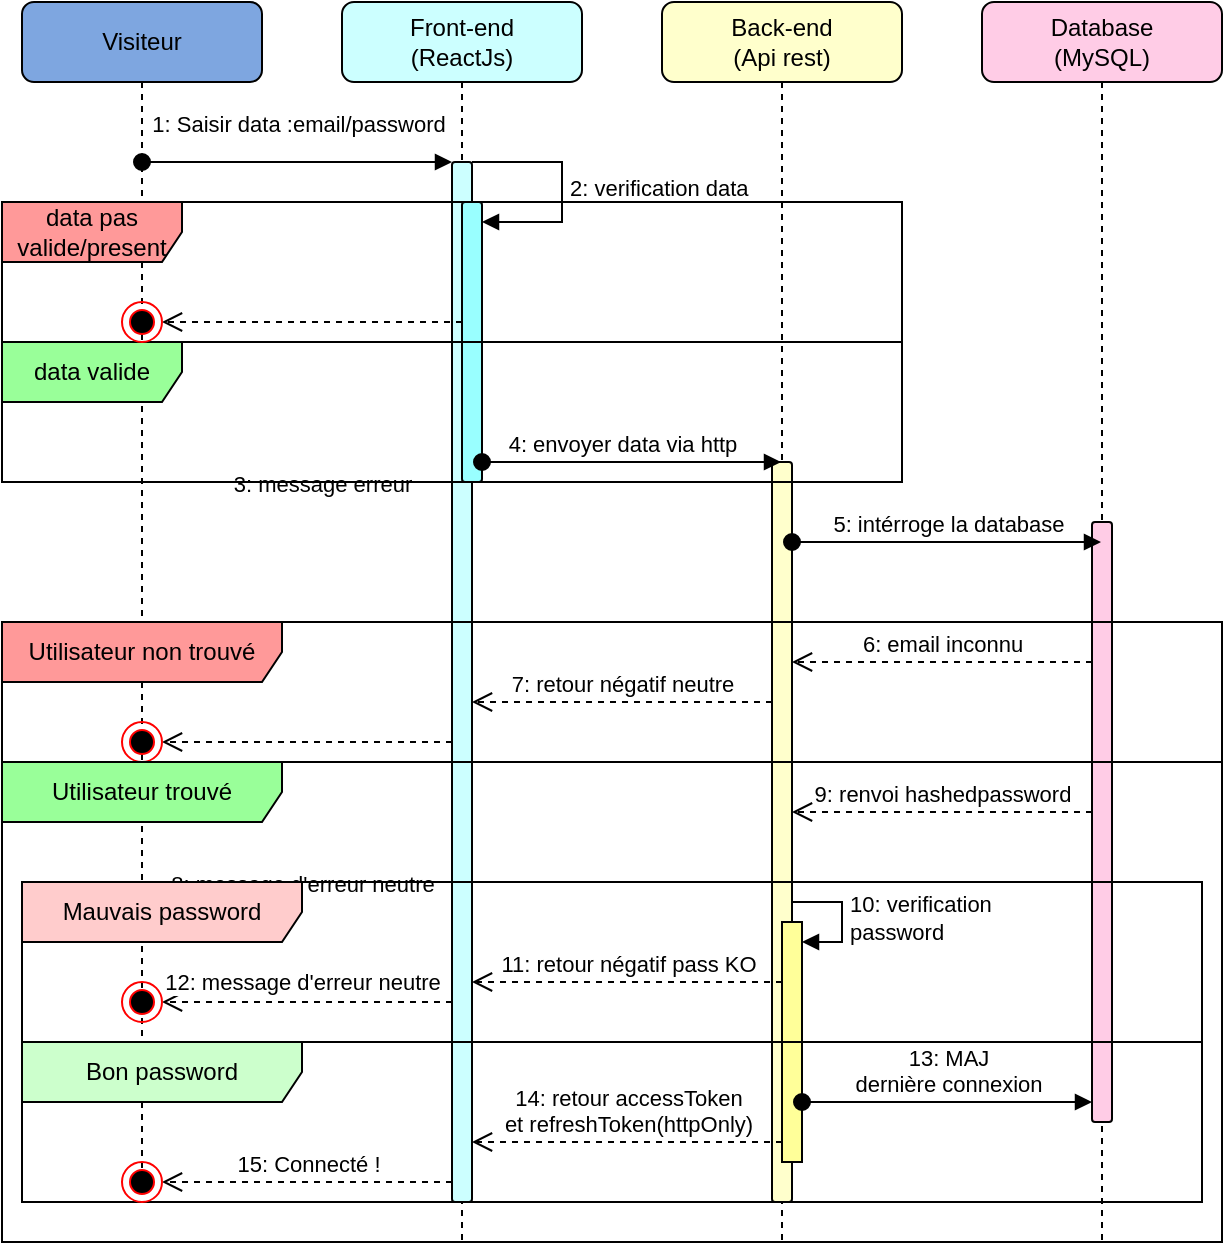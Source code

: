 <mxfile version="21.3.3" type="device">
  <diagram id="wTKH4uJkxPix1pc2kSFU" name="Page-1">
    <mxGraphModel dx="1195" dy="630" grid="0" gridSize="10" guides="1" tooltips="1" connect="1" arrows="1" fold="1" page="1" pageScale="1" pageWidth="850" pageHeight="1100" background="none" math="0" shadow="0">
      <root>
        <mxCell id="0" />
        <mxCell id="1" parent="0" />
        <mxCell id="S3GTdNxjV2BcfVh8WNp0-3" value="Visiteur" style="shape=umlLifeline;perimeter=lifelinePerimeter;whiteSpace=wrap;html=1;container=1;dropTarget=0;collapsible=0;recursiveResize=0;outlineConnect=0;portConstraint=eastwest;newEdgeStyle={&quot;edgeStyle&quot;:&quot;elbowEdgeStyle&quot;,&quot;elbow&quot;:&quot;vertical&quot;,&quot;curved&quot;:0,&quot;rounded&quot;:0};size=40;rounded=1;fillColor=#7EA6E0;" vertex="1" parent="1">
          <mxGeometry x="40" y="40" width="120" height="590" as="geometry" />
        </mxCell>
        <mxCell id="S3GTdNxjV2BcfVh8WNp0-6" value="Front-end&lt;br&gt;(ReactJs)" style="shape=umlLifeline;perimeter=lifelinePerimeter;whiteSpace=wrap;html=1;container=1;dropTarget=0;collapsible=0;recursiveResize=0;outlineConnect=0;portConstraint=eastwest;newEdgeStyle={&quot;edgeStyle&quot;:&quot;elbowEdgeStyle&quot;,&quot;elbow&quot;:&quot;vertical&quot;,&quot;curved&quot;:0,&quot;rounded&quot;:0};size=40;rounded=1;fillColor=#CCFFFF;" vertex="1" parent="1">
          <mxGeometry x="200" y="40" width="120" height="620" as="geometry" />
        </mxCell>
        <mxCell id="S3GTdNxjV2BcfVh8WNp0-15" value="" style="html=1;points=[];perimeter=orthogonalPerimeter;outlineConnect=0;targetShapes=umlLifeline;portConstraint=eastwest;newEdgeStyle={&quot;edgeStyle&quot;:&quot;elbowEdgeStyle&quot;,&quot;elbow&quot;:&quot;vertical&quot;,&quot;curved&quot;:0,&quot;rounded&quot;:0};fillColor=#CCFFFF;rounded=1;" vertex="1" parent="S3GTdNxjV2BcfVh8WNp0-6">
          <mxGeometry x="55" y="80" width="10" height="520" as="geometry" />
        </mxCell>
        <mxCell id="S3GTdNxjV2BcfVh8WNp0-28" value="" style="html=1;points=[];perimeter=orthogonalPerimeter;outlineConnect=0;targetShapes=umlLifeline;portConstraint=eastwest;newEdgeStyle={&quot;edgeStyle&quot;:&quot;elbowEdgeStyle&quot;,&quot;elbow&quot;:&quot;vertical&quot;,&quot;curved&quot;:0,&quot;rounded&quot;:0};fillColor=#99FFFF;rounded=1;" vertex="1" parent="S3GTdNxjV2BcfVh8WNp0-6">
          <mxGeometry x="60" y="100" width="10" height="140" as="geometry" />
        </mxCell>
        <mxCell id="S3GTdNxjV2BcfVh8WNp0-29" value="2: verification data" style="html=1;align=left;spacingLeft=2;endArrow=block;rounded=1;edgeStyle=orthogonalEdgeStyle;curved=0;rounded=0;" edge="1" target="S3GTdNxjV2BcfVh8WNp0-28" parent="S3GTdNxjV2BcfVh8WNp0-6">
          <mxGeometry relative="1" as="geometry">
            <mxPoint x="65" y="80" as="sourcePoint" />
            <Array as="points">
              <mxPoint x="110" y="80" />
              <mxPoint x="110" y="110" />
            </Array>
          </mxGeometry>
        </mxCell>
        <mxCell id="S3GTdNxjV2BcfVh8WNp0-7" value="Back-end&lt;br&gt;(Api rest)" style="shape=umlLifeline;perimeter=lifelinePerimeter;whiteSpace=wrap;html=1;container=1;dropTarget=0;collapsible=0;recursiveResize=0;outlineConnect=0;portConstraint=eastwest;newEdgeStyle={&quot;edgeStyle&quot;:&quot;elbowEdgeStyle&quot;,&quot;elbow&quot;:&quot;vertical&quot;,&quot;curved&quot;:0,&quot;rounded&quot;:0};size=40;rounded=1;fillColor=#FFFFCC;" vertex="1" parent="1">
          <mxGeometry x="360" y="40" width="120" height="620" as="geometry" />
        </mxCell>
        <mxCell id="S3GTdNxjV2BcfVh8WNp0-35" value="" style="html=1;points=[];perimeter=orthogonalPerimeter;outlineConnect=0;targetShapes=umlLifeline;portConstraint=eastwest;newEdgeStyle={&quot;edgeStyle&quot;:&quot;elbowEdgeStyle&quot;,&quot;elbow&quot;:&quot;vertical&quot;,&quot;curved&quot;:0,&quot;rounded&quot;:0};fillColor=#FFFFCC;rounded=1;" vertex="1" parent="S3GTdNxjV2BcfVh8WNp0-7">
          <mxGeometry x="55" y="230" width="10" height="370" as="geometry" />
        </mxCell>
        <mxCell id="S3GTdNxjV2BcfVh8WNp0-8" value="Database&lt;br&gt;(MySQL)" style="shape=umlLifeline;perimeter=lifelinePerimeter;whiteSpace=wrap;html=1;container=1;dropTarget=0;collapsible=0;recursiveResize=0;outlineConnect=0;portConstraint=eastwest;newEdgeStyle={&quot;edgeStyle&quot;:&quot;elbowEdgeStyle&quot;,&quot;elbow&quot;:&quot;vertical&quot;,&quot;curved&quot;:0,&quot;rounded&quot;:0};size=40;rounded=1;fillColor=#FFCCE6;" vertex="1" parent="1">
          <mxGeometry x="520" y="40" width="120" height="620" as="geometry" />
        </mxCell>
        <mxCell id="S3GTdNxjV2BcfVh8WNp0-39" value="" style="html=1;points=[];perimeter=orthogonalPerimeter;outlineConnect=0;targetShapes=umlLifeline;portConstraint=eastwest;newEdgeStyle={&quot;edgeStyle&quot;:&quot;elbowEdgeStyle&quot;,&quot;elbow&quot;:&quot;vertical&quot;,&quot;curved&quot;:0,&quot;rounded&quot;:0};fillColor=#FFCCE6;rounded=1;" vertex="1" parent="S3GTdNxjV2BcfVh8WNp0-8">
          <mxGeometry x="55" y="260" width="10" height="300" as="geometry" />
        </mxCell>
        <mxCell id="S3GTdNxjV2BcfVh8WNp0-16" value="1: Saisir data :email/password" style="html=1;verticalAlign=bottom;startArrow=oval;endArrow=block;startSize=8;edgeStyle=elbowEdgeStyle;elbow=vertical;curved=0;rounded=1;" edge="1" target="S3GTdNxjV2BcfVh8WNp0-15" parent="1">
          <mxGeometry y="10" relative="1" as="geometry">
            <mxPoint x="100" y="120" as="sourcePoint" />
            <mxPoint as="offset" />
          </mxGeometry>
        </mxCell>
        <mxCell id="S3GTdNxjV2BcfVh8WNp0-24" value="data pas valide/present" style="shape=umlFrame;whiteSpace=wrap;html=1;pointerEvents=0;width=90;height=30;rounded=1;fillColor=#FF9999;" vertex="1" parent="1">
          <mxGeometry x="30" y="140" width="450" height="70" as="geometry" />
        </mxCell>
        <mxCell id="S3GTdNxjV2BcfVh8WNp0-27" value="3: message erreur" style="html=1;verticalAlign=bottom;endArrow=open;dashed=1;endSize=8;edgeStyle=elbowEdgeStyle;elbow=vertical;curved=0;rounded=1;" edge="1" parent="1" source="S3GTdNxjV2BcfVh8WNp0-50" target="S3GTdNxjV2BcfVh8WNp0-3">
          <mxGeometry x="-1" y="-90" relative="1" as="geometry">
            <mxPoint x="240" y="200" as="sourcePoint" />
            <mxPoint x="160" y="200" as="targetPoint" />
            <Array as="points" />
            <mxPoint x="90" y="90" as="offset" />
          </mxGeometry>
        </mxCell>
        <mxCell id="S3GTdNxjV2BcfVh8WNp0-31" value="data valide" style="shape=umlFrame;whiteSpace=wrap;html=1;pointerEvents=0;width=90;height=30;rounded=1;fillColor=#99FF99;" vertex="1" parent="1">
          <mxGeometry x="30" y="210" width="450" height="70" as="geometry" />
        </mxCell>
        <mxCell id="S3GTdNxjV2BcfVh8WNp0-34" value="4: envoyer data via http" style="html=1;verticalAlign=bottom;startArrow=oval;startFill=1;endArrow=block;startSize=8;edgeStyle=elbowEdgeStyle;elbow=vertical;curved=0;rounded=1;" edge="1" parent="1" source="S3GTdNxjV2BcfVh8WNp0-28" target="S3GTdNxjV2BcfVh8WNp0-7">
          <mxGeometry x="-0.073" width="60" relative="1" as="geometry">
            <mxPoint x="290" y="270" as="sourcePoint" />
            <mxPoint x="340" y="240" as="targetPoint" />
            <Array as="points">
              <mxPoint x="350" y="270" />
              <mxPoint x="330" y="240" />
            </Array>
            <mxPoint as="offset" />
          </mxGeometry>
        </mxCell>
        <mxCell id="S3GTdNxjV2BcfVh8WNp0-36" value="5: intérroge la database" style="html=1;verticalAlign=bottom;startArrow=oval;startFill=1;endArrow=block;startSize=8;edgeStyle=elbowEdgeStyle;elbow=vertical;curved=0;rounded=1;" edge="1" parent="1" source="S3GTdNxjV2BcfVh8WNp0-35" target="S3GTdNxjV2BcfVh8WNp0-8">
          <mxGeometry width="60" relative="1" as="geometry">
            <mxPoint x="450" y="300" as="sourcePoint" />
            <mxPoint x="490" y="290" as="targetPoint" />
            <Array as="points">
              <mxPoint x="510" y="310" />
            </Array>
          </mxGeometry>
        </mxCell>
        <mxCell id="S3GTdNxjV2BcfVh8WNp0-40" value="Utilisateur non trouvé" style="shape=umlFrame;whiteSpace=wrap;html=1;pointerEvents=0;width=140;height=30;rounded=1;fillColor=#FF9999;" vertex="1" parent="1">
          <mxGeometry x="30" y="350" width="610" height="70" as="geometry" />
        </mxCell>
        <mxCell id="S3GTdNxjV2BcfVh8WNp0-41" value="6: email inconnu" style="html=1;verticalAlign=bottom;endArrow=open;dashed=1;endSize=8;edgeStyle=elbowEdgeStyle;elbow=vertical;curved=0;rounded=1;" edge="1" parent="1" source="S3GTdNxjV2BcfVh8WNp0-39" target="S3GTdNxjV2BcfVh8WNp0-35">
          <mxGeometry relative="1" as="geometry">
            <mxPoint x="570" y="390" as="sourcePoint" />
            <mxPoint x="490" y="390" as="targetPoint" />
            <Array as="points">
              <mxPoint x="520" y="370" />
            </Array>
          </mxGeometry>
        </mxCell>
        <mxCell id="S3GTdNxjV2BcfVh8WNp0-42" value="7: retour négatif neutre" style="html=1;verticalAlign=bottom;endArrow=open;dashed=1;endSize=8;edgeStyle=elbowEdgeStyle;elbow=vertical;curved=0;rounded=1;" edge="1" parent="1" source="S3GTdNxjV2BcfVh8WNp0-35" target="S3GTdNxjV2BcfVh8WNp0-15">
          <mxGeometry relative="1" as="geometry">
            <mxPoint x="410" y="390" as="sourcePoint" />
            <mxPoint x="330" y="390" as="targetPoint" />
            <Array as="points">
              <mxPoint x="380" y="390" />
              <mxPoint x="360" y="400" />
            </Array>
          </mxGeometry>
        </mxCell>
        <mxCell id="S3GTdNxjV2BcfVh8WNp0-43" value="8: message d&#39;erreur neutre" style="html=1;verticalAlign=bottom;endArrow=open;dashed=1;endSize=8;edgeStyle=elbowEdgeStyle;elbow=vertical;curved=0;rounded=1;" edge="1" parent="1" source="S3GTdNxjV2BcfVh8WNp0-44" target="S3GTdNxjV2BcfVh8WNp0-3">
          <mxGeometry x="-1" y="-80" relative="1" as="geometry">
            <mxPoint x="250" y="400" as="sourcePoint" />
            <mxPoint x="170" y="400" as="targetPoint" />
            <Array as="points" />
            <mxPoint x="80" y="80" as="offset" />
          </mxGeometry>
        </mxCell>
        <mxCell id="S3GTdNxjV2BcfVh8WNp0-47" value="" style="html=1;verticalAlign=bottom;endArrow=open;dashed=1;endSize=8;edgeStyle=elbowEdgeStyle;elbow=vertical;curved=0;rounded=1;" edge="1" parent="1" source="S3GTdNxjV2BcfVh8WNp0-15" target="S3GTdNxjV2BcfVh8WNp0-44">
          <mxGeometry relative="1" as="geometry">
            <mxPoint x="255" y="410" as="sourcePoint" />
            <mxPoint x="100" y="410" as="targetPoint" />
            <Array as="points">
              <mxPoint x="200" y="410" />
            </Array>
          </mxGeometry>
        </mxCell>
        <mxCell id="S3GTdNxjV2BcfVh8WNp0-44" value="" style="ellipse;html=1;shape=endState;fillColor=#000000;strokeColor=#ff0000;rounded=1;" vertex="1" parent="1">
          <mxGeometry x="90" y="400" width="20" height="20" as="geometry" />
        </mxCell>
        <mxCell id="S3GTdNxjV2BcfVh8WNp0-51" value="" style="html=1;verticalAlign=bottom;endArrow=open;dashed=1;endSize=8;edgeStyle=elbowEdgeStyle;elbow=vertical;curved=0;rounded=1;" edge="1" parent="1" source="S3GTdNxjV2BcfVh8WNp0-28" target="S3GTdNxjV2BcfVh8WNp0-50">
          <mxGeometry relative="1" as="geometry">
            <mxPoint x="280" y="200" as="sourcePoint" />
            <mxPoint x="100" y="200" as="targetPoint" />
            <Array as="points">
              <mxPoint x="230" y="200" />
            </Array>
          </mxGeometry>
        </mxCell>
        <mxCell id="S3GTdNxjV2BcfVh8WNp0-50" value="" style="ellipse;html=1;shape=endState;fillColor=#000000;strokeColor=#ff0000;rounded=1;" vertex="1" parent="1">
          <mxGeometry x="90" y="190" width="20" height="20" as="geometry" />
        </mxCell>
        <mxCell id="S3GTdNxjV2BcfVh8WNp0-53" value="Utilisateur trouvé" style="shape=umlFrame;whiteSpace=wrap;html=1;pointerEvents=0;width=140;height=30;rounded=1;fillColor=#99FF99;" vertex="1" parent="1">
          <mxGeometry x="30" y="420" width="610" height="240" as="geometry" />
        </mxCell>
        <mxCell id="S3GTdNxjV2BcfVh8WNp0-54" value="9: renvoi hashedpassword" style="html=1;verticalAlign=bottom;endArrow=open;dashed=1;endSize=8;edgeStyle=elbowEdgeStyle;elbow=vertical;curved=0;rounded=0;" edge="1" parent="1" source="S3GTdNxjV2BcfVh8WNp0-39" target="S3GTdNxjV2BcfVh8WNp0-35">
          <mxGeometry relative="1" as="geometry">
            <mxPoint x="540" y="480" as="sourcePoint" />
            <mxPoint x="460" y="480" as="targetPoint" />
            <Array as="points">
              <mxPoint x="510" y="445" />
              <mxPoint x="520" y="480" />
            </Array>
          </mxGeometry>
        </mxCell>
        <mxCell id="S3GTdNxjV2BcfVh8WNp0-55" value="" style="html=1;points=[];perimeter=orthogonalPerimeter;outlineConnect=0;targetShapes=umlLifeline;portConstraint=eastwest;newEdgeStyle={&quot;edgeStyle&quot;:&quot;elbowEdgeStyle&quot;,&quot;elbow&quot;:&quot;vertical&quot;,&quot;curved&quot;:0,&quot;rounded&quot;:0};fillColor=#FFFF99;" vertex="1" parent="1">
          <mxGeometry x="420" y="500" width="10" height="120" as="geometry" />
        </mxCell>
        <mxCell id="S3GTdNxjV2BcfVh8WNp0-56" value="10: verification &lt;br&gt;password" style="html=1;align=left;spacingLeft=2;endArrow=block;rounded=0;edgeStyle=orthogonalEdgeStyle;curved=0;rounded=0;" edge="1" target="S3GTdNxjV2BcfVh8WNp0-55" parent="1" source="S3GTdNxjV2BcfVh8WNp0-35">
          <mxGeometry relative="1" as="geometry">
            <mxPoint x="430" y="480" as="sourcePoint" />
            <Array as="points">
              <mxPoint x="450" y="490" />
              <mxPoint x="450" y="510" />
            </Array>
          </mxGeometry>
        </mxCell>
        <mxCell id="S3GTdNxjV2BcfVh8WNp0-57" value="Mauvais password" style="shape=umlFrame;whiteSpace=wrap;html=1;pointerEvents=0;width=140;height=30;rounded=1;fillColor=#FFCCCC;" vertex="1" parent="1">
          <mxGeometry x="40" y="480" width="590" height="80" as="geometry" />
        </mxCell>
        <mxCell id="S3GTdNxjV2BcfVh8WNp0-58" value="11: retour négatif pass KO" style="html=1;verticalAlign=bottom;endArrow=open;dashed=1;endSize=8;edgeStyle=elbowEdgeStyle;elbow=vertical;curved=0;rounded=0;" edge="1" parent="1" source="S3GTdNxjV2BcfVh8WNp0-55" target="S3GTdNxjV2BcfVh8WNp0-15">
          <mxGeometry relative="1" as="geometry">
            <mxPoint x="380" y="560" as="sourcePoint" />
            <mxPoint x="300" y="560" as="targetPoint" />
            <Array as="points">
              <mxPoint x="350" y="530" />
            </Array>
            <mxPoint as="offset" />
          </mxGeometry>
        </mxCell>
        <mxCell id="S3GTdNxjV2BcfVh8WNp0-61" value="" style="html=1;verticalAlign=bottom;endArrow=open;dashed=1;endSize=8;edgeStyle=elbowEdgeStyle;elbow=vertical;curved=0;rounded=0;" edge="1" parent="1" source="S3GTdNxjV2BcfVh8WNp0-15" target="S3GTdNxjV2BcfVh8WNp0-60">
          <mxGeometry relative="1" as="geometry">
            <mxPoint x="255" y="540" as="sourcePoint" />
            <mxPoint x="100" y="540" as="targetPoint" />
            <Array as="points">
              <mxPoint x="200" y="540" />
            </Array>
          </mxGeometry>
        </mxCell>
        <mxCell id="S3GTdNxjV2BcfVh8WNp0-62" value="12: message d&#39;erreur neutre" style="edgeLabel;html=1;align=center;verticalAlign=middle;resizable=0;points=[];" vertex="1" connectable="0" parent="S3GTdNxjV2BcfVh8WNp0-61">
          <mxGeometry x="0.202" relative="1" as="geometry">
            <mxPoint x="12" y="-10" as="offset" />
          </mxGeometry>
        </mxCell>
        <mxCell id="S3GTdNxjV2BcfVh8WNp0-60" value="" style="ellipse;html=1;shape=endState;fillColor=#000000;strokeColor=#ff0000;rounded=1;" vertex="1" parent="1">
          <mxGeometry x="90" y="530" width="20" height="20" as="geometry" />
        </mxCell>
        <mxCell id="S3GTdNxjV2BcfVh8WNp0-63" value="Bon password" style="shape=umlFrame;whiteSpace=wrap;html=1;pointerEvents=0;width=140;height=30;rounded=1;fillColor=#CCFFCC;" vertex="1" parent="1">
          <mxGeometry x="40" y="560" width="590" height="80" as="geometry" />
        </mxCell>
        <mxCell id="S3GTdNxjV2BcfVh8WNp0-64" value="14: retour accessToken &lt;br&gt;et refreshToken(httpOnly)" style="html=1;verticalAlign=bottom;endArrow=open;dashed=1;endSize=8;edgeStyle=elbowEdgeStyle;elbow=vertical;curved=0;rounded=0;" edge="1" parent="1" source="S3GTdNxjV2BcfVh8WNp0-55" target="S3GTdNxjV2BcfVh8WNp0-15">
          <mxGeometry relative="1" as="geometry">
            <mxPoint x="390" y="600" as="sourcePoint" />
            <mxPoint x="310" y="600" as="targetPoint" />
            <Array as="points">
              <mxPoint x="390" y="610" />
              <mxPoint x="320" y="620" />
              <mxPoint x="380" y="590" />
            </Array>
          </mxGeometry>
        </mxCell>
        <mxCell id="S3GTdNxjV2BcfVh8WNp0-66" value="13: MAJ &lt;br&gt;dernière connexion" style="html=1;verticalAlign=bottom;startArrow=oval;endArrow=block;startSize=8;edgeStyle=elbowEdgeStyle;elbow=vertical;curved=0;rounded=0;" edge="1" parent="1" source="S3GTdNxjV2BcfVh8WNp0-55">
          <mxGeometry relative="1" as="geometry">
            <mxPoint x="515" y="580" as="sourcePoint" />
            <mxPoint x="575" y="590" as="targetPoint" />
            <Array as="points">
              <mxPoint x="520" y="590" />
            </Array>
          </mxGeometry>
        </mxCell>
        <mxCell id="S3GTdNxjV2BcfVh8WNp0-67" value="15: Connecté !" style="html=1;verticalAlign=bottom;endArrow=open;dashed=1;endSize=8;edgeStyle=elbowEdgeStyle;elbow=vertical;curved=0;rounded=0;entryX=1;entryY=0.5;entryDx=0;entryDy=0;" edge="1" parent="1" source="S3GTdNxjV2BcfVh8WNp0-15" target="S3GTdNxjV2BcfVh8WNp0-68">
          <mxGeometry relative="1" as="geometry">
            <mxPoint x="210" y="620" as="sourcePoint" />
            <mxPoint x="130" y="620" as="targetPoint" />
            <Array as="points">
              <mxPoint x="210" y="630" />
            </Array>
          </mxGeometry>
        </mxCell>
        <mxCell id="S3GTdNxjV2BcfVh8WNp0-68" value="" style="ellipse;html=1;shape=endState;fillColor=#000000;strokeColor=#ff0000;rounded=1;" vertex="1" parent="1">
          <mxGeometry x="90" y="620" width="20" height="20" as="geometry" />
        </mxCell>
      </root>
    </mxGraphModel>
  </diagram>
</mxfile>
